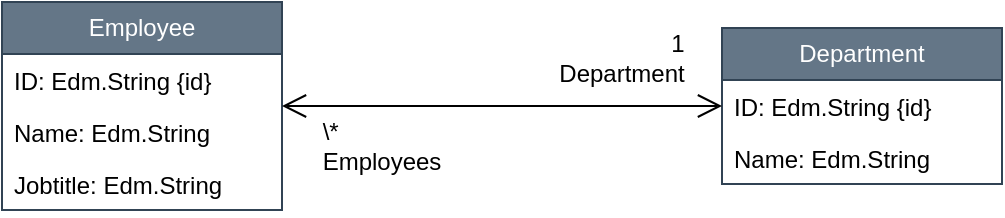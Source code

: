 <mxfile>
    <diagram name="api-1" id="EjO4HiSS11ZoHee_JRug">
        <mxGraphModel dx="1306" dy="1299" grid="1" gridSize="10" guides="1" tooltips="1" connect="1" arrows="1" fold="1" page="1" pageScale="1" pageWidth="850" pageHeight="1100" math="0" shadow="0">
            <root>
                <mxCell id="0"/>
                <mxCell id="1" parent="0"/>
                <mxCell id="DQ-6sMdtE_yKGO2NUZRS-1" value="Employee" style="swimlane;fontStyle=0;childLayout=stackLayout;horizontal=1;startSize=26;fillColor=#647687;horizontalStack=0;resizeParent=1;resizeParentMax=0;resizeLast=0;collapsible=1;marginBottom=0;whiteSpace=wrap;html=1;strokeColor=#314354;fontColor=#ffffff;" parent="1" vertex="1">
                    <mxGeometry x="160" y="220" width="140" height="104" as="geometry"/>
                </mxCell>
                <mxCell id="DQ-6sMdtE_yKGO2NUZRS-2" value="ID: Edm.String {id}" style="text;strokeColor=none;fillColor=none;align=left;verticalAlign=top;spacingLeft=4;spacingRight=4;overflow=hidden;rotatable=0;points=[[0,0.5],[1,0.5]];portConstraint=eastwest;whiteSpace=wrap;html=1;" parent="DQ-6sMdtE_yKGO2NUZRS-1" vertex="1">
                    <mxGeometry y="26" width="140" height="26" as="geometry"/>
                </mxCell>
                <mxCell id="DQ-6sMdtE_yKGO2NUZRS-3" value="Name: Edm.String" style="text;strokeColor=none;fillColor=none;align=left;verticalAlign=top;spacingLeft=4;spacingRight=4;overflow=hidden;rotatable=0;points=[[0,0.5],[1,0.5]];portConstraint=eastwest;whiteSpace=wrap;html=1;" parent="DQ-6sMdtE_yKGO2NUZRS-1" vertex="1">
                    <mxGeometry y="52" width="140" height="26" as="geometry"/>
                </mxCell>
                <mxCell id="DQ-6sMdtE_yKGO2NUZRS-4" value="Jobtitle: Edm.String" style="text;strokeColor=none;fillColor=none;align=left;verticalAlign=top;spacingLeft=4;spacingRight=4;overflow=hidden;rotatable=0;points=[[0,0.5],[1,0.5]];portConstraint=eastwest;whiteSpace=wrap;html=1;" parent="DQ-6sMdtE_yKGO2NUZRS-1" vertex="1">
                    <mxGeometry y="78" width="140" height="26" as="geometry"/>
                </mxCell>
                <mxCell id="zTBj_2CuTswkZanUlRRf-7" value="Department" style="swimlane;fontStyle=0;childLayout=stackLayout;horizontal=1;startSize=26;horizontalStack=0;resizeParent=1;resizeParentMax=0;resizeLast=0;collapsible=1;marginBottom=0;whiteSpace=wrap;html=1;fillColor=#647687;strokeColor=#314354;fontColor=#ffffff;" parent="1" vertex="1">
                    <mxGeometry x="520" y="233" width="140" height="78" as="geometry"/>
                </mxCell>
                <mxCell id="zTBj_2CuTswkZanUlRRf-8" value="ID: Edm.String {id}" style="text;strokeColor=none;fillColor=none;align=left;verticalAlign=top;spacingLeft=4;spacingRight=4;overflow=hidden;rotatable=0;points=[[0,0.5],[1,0.5]];portConstraint=eastwest;whiteSpace=wrap;html=1;" parent="zTBj_2CuTswkZanUlRRf-7" vertex="1">
                    <mxGeometry y="26" width="140" height="26" as="geometry"/>
                </mxCell>
                <mxCell id="zTBj_2CuTswkZanUlRRf-9" value="Name: Edm.String" style="text;strokeColor=none;fillColor=none;align=left;verticalAlign=top;spacingLeft=4;spacingRight=4;overflow=hidden;rotatable=0;points=[[0,0.5],[1,0.5]];portConstraint=eastwest;whiteSpace=wrap;html=1;" parent="zTBj_2CuTswkZanUlRRf-7" vertex="1">
                    <mxGeometry y="52" width="140" height="26" as="geometry"/>
                </mxCell>
                <mxCell id="zTBj_2CuTswkZanUlRRf-14" value="" style="endArrow=open;startArrow=open;html=1;rounded=0;startFill=0;endFill=0;endSize=10;startSize=10;" parent="1" source="DQ-6sMdtE_yKGO2NUZRS-1" target="zTBj_2CuTswkZanUlRRf-7" edge="1">
                    <mxGeometry width="50" height="50" relative="1" as="geometry">
                        <mxPoint x="380" y="487" as="sourcePoint"/>
                        <mxPoint x="540" y="272" as="targetPoint"/>
                    </mxGeometry>
                </mxCell>
                <mxCell id="ZQbqBnWHf6n8oa-0C1Kw-1" value="&lt;div style=&quot;text-align: left;&quot;&gt;&lt;span style=&quot;background-color: initial;&quot;&gt;\*&lt;/span&gt;&lt;/div&gt;&lt;div style=&quot;text-align: left;&quot;&gt;&lt;span style=&quot;background-color: initial;&quot;&gt;Employees&lt;/span&gt;&lt;/div&gt;" style="text;strokeColor=none;align=center;fillColor=none;html=1;verticalAlign=middle;whiteSpace=wrap;rounded=0;" parent="1" vertex="1">
                    <mxGeometry x="320" y="277" width="60" height="30" as="geometry"/>
                </mxCell>
                <mxCell id="ZQbqBnWHf6n8oa-0C1Kw-2" value="&lt;div style=&quot;&quot;&gt;&lt;div style=&quot;text-align: right;&quot;&gt;&lt;span style=&quot;background-color: initial;&quot;&gt;1&lt;/span&gt;&lt;/div&gt;&lt;div style=&quot;text-align: right;&quot;&gt;&lt;span style=&quot;background-color: initial;&quot;&gt;Department&lt;/span&gt;&lt;/div&gt;&lt;/div&gt;" style="text;strokeColor=none;align=center;fillColor=none;html=1;verticalAlign=middle;whiteSpace=wrap;rounded=0;" parent="1" vertex="1">
                    <mxGeometry x="440" y="233" width="60" height="30" as="geometry"/>
                </mxCell>
            </root>
        </mxGraphModel>
    </diagram>
    <diagram id="0CPCkknw8gVCiOM62pMd" name="api-2">
        <mxGraphModel grid="1" page="1" gridSize="10" guides="1" tooltips="1" connect="1" arrows="1" fold="1" pageScale="1" pageWidth="850" pageHeight="1100" math="0" shadow="0">
            <root>
                <mxCell id="0"/>
                <mxCell id="1" parent="0"/>
                <mxCell id="tGJ9_lwMkdlYArJJHZ5n-11" value="Employee_history" style="swimlane;fontStyle=0;childLayout=stackLayout;horizontal=1;startSize=26;fillColor=#647687;horizontalStack=0;resizeParent=1;resizeParentMax=0;resizeLast=0;collapsible=1;marginBottom=0;whiteSpace=wrap;html=1;strokeColor=#314354;fontColor=#ffffff;" vertex="1" parent="1">
                    <mxGeometry x="140" y="320" width="140" height="132" as="geometry"/>
                </mxCell>
                <mxCell id="tGJ9_lwMkdlYArJJHZ5n-12" value="From: Edm.Date {id}" style="text;strokeColor=none;fillColor=none;align=left;verticalAlign=top;spacingLeft=4;spacingRight=4;overflow=hidden;rotatable=0;points=[[0,0.5],[1,0.5]];portConstraint=eastwest;whiteSpace=wrap;html=1;" vertex="1" parent="tGJ9_lwMkdlYArJJHZ5n-11">
                    <mxGeometry y="26" width="140" height="28" as="geometry"/>
                </mxCell>
                <mxCell id="A7kr2BUiLCmLg605ZhEn-12" value="To: Edm.Date" style="text;strokeColor=none;fillColor=none;align=left;verticalAlign=top;spacingLeft=4;spacingRight=4;overflow=hidden;rotatable=0;points=[[0,0.5],[1,0.5]];portConstraint=eastwest;whiteSpace=wrap;html=1;" vertex="1" parent="tGJ9_lwMkdlYArJJHZ5n-11">
                    <mxGeometry y="54" width="140" height="26" as="geometry"/>
                </mxCell>
                <mxCell id="tGJ9_lwMkdlYArJJHZ5n-13" value="Name: Edm.String" style="text;strokeColor=none;fillColor=none;align=left;verticalAlign=top;spacingLeft=4;spacingRight=4;overflow=hidden;rotatable=0;points=[[0,0.5],[1,0.5]];portConstraint=eastwest;whiteSpace=wrap;html=1;" vertex="1" parent="tGJ9_lwMkdlYArJJHZ5n-11">
                    <mxGeometry y="80" width="140" height="26" as="geometry"/>
                </mxCell>
                <mxCell id="tGJ9_lwMkdlYArJJHZ5n-14" value="Jobtitle: Edm.String" style="text;strokeColor=none;fillColor=none;align=left;verticalAlign=top;spacingLeft=4;spacingRight=4;overflow=hidden;rotatable=0;points=[[0,0.5],[1,0.5]];portConstraint=eastwest;whiteSpace=wrap;html=1;" vertex="1" parent="tGJ9_lwMkdlYArJJHZ5n-11">
                    <mxGeometry y="106" width="140" height="26" as="geometry"/>
                </mxCell>
                <mxCell id="tGJ9_lwMkdlYArJJHZ5n-15" value="Department_history" style="swimlane;fontStyle=0;childLayout=stackLayout;horizontal=1;startSize=26;horizontalStack=0;resizeParent=1;resizeParentMax=0;resizeLast=0;collapsible=1;marginBottom=0;whiteSpace=wrap;html=1;fillColor=#647687;strokeColor=#314354;fontColor=#ffffff;" vertex="1" parent="1">
                    <mxGeometry x="500" y="322" width="140" height="130" as="geometry"/>
                </mxCell>
                <mxCell id="tGJ9_lwMkdlYArJJHZ5n-16" value="From: Edm.Date {id}" style="text;strokeColor=none;fillColor=none;align=left;verticalAlign=top;spacingLeft=4;spacingRight=4;overflow=hidden;rotatable=0;points=[[0,0.5],[1,0.5]];portConstraint=eastwest;whiteSpace=wrap;html=1;" vertex="1" parent="tGJ9_lwMkdlYArJJHZ5n-15">
                    <mxGeometry y="26" width="140" height="26" as="geometry"/>
                </mxCell>
                <mxCell id="A7kr2BUiLCmLg605ZhEn-13" value="To: Edm.Date" style="text;strokeColor=none;fillColor=none;align=left;verticalAlign=top;spacingLeft=4;spacingRight=4;overflow=hidden;rotatable=0;points=[[0,0.5],[1,0.5]];portConstraint=eastwest;whiteSpace=wrap;html=1;" vertex="1" parent="tGJ9_lwMkdlYArJJHZ5n-15">
                    <mxGeometry y="52" width="140" height="26" as="geometry"/>
                </mxCell>
                <mxCell id="4geJFlWAXh2WMSx4eKG4-5" value="Name: Edm.String" style="text;strokeColor=none;fillColor=none;align=left;verticalAlign=top;spacingLeft=4;spacingRight=4;overflow=hidden;rotatable=0;points=[[0,0.5],[1,0.5]];portConstraint=eastwest;whiteSpace=wrap;html=1;" vertex="1" parent="tGJ9_lwMkdlYArJJHZ5n-15">
                    <mxGeometry y="78" width="140" height="26" as="geometry"/>
                </mxCell>
                <mxCell id="tGJ9_lwMkdlYArJJHZ5n-17" value="Budget: Edm.Decimal" style="text;strokeColor=none;fillColor=none;align=left;verticalAlign=top;spacingLeft=4;spacingRight=4;overflow=hidden;rotatable=0;points=[[0,0.5],[1,0.5]];portConstraint=eastwest;whiteSpace=wrap;html=1;" vertex="1" parent="tGJ9_lwMkdlYArJJHZ5n-15">
                    <mxGeometry y="104" width="140" height="26" as="geometry"/>
                </mxCell>
                <mxCell id="A7kr2BUiLCmLg605ZhEn-1" value="Employee" style="swimlane;fontStyle=0;childLayout=stackLayout;horizontal=1;startSize=26;fillColor=#647687;horizontalStack=0;resizeParent=1;resizeParentMax=0;resizeLast=0;collapsible=1;marginBottom=0;whiteSpace=wrap;html=1;strokeColor=#314354;fontColor=#ffffff;" vertex="1" parent="1">
                    <mxGeometry x="140" y="190" width="140" height="52" as="geometry"/>
                </mxCell>
                <mxCell id="A7kr2BUiLCmLg605ZhEn-2" value="ID: Edm.String {id}" style="text;strokeColor=none;fillColor=none;align=left;verticalAlign=top;spacingLeft=4;spacingRight=4;overflow=hidden;rotatable=0;points=[[0,0.5],[1,0.5]];portConstraint=eastwest;whiteSpace=wrap;html=1;" vertex="1" parent="A7kr2BUiLCmLg605ZhEn-1">
                    <mxGeometry y="26" width="140" height="26" as="geometry"/>
                </mxCell>
                <mxCell id="A7kr2BUiLCmLg605ZhEn-5" value="Department" style="swimlane;fontStyle=0;childLayout=stackLayout;horizontal=1;startSize=26;horizontalStack=0;resizeParent=1;resizeParentMax=0;resizeLast=0;collapsible=1;marginBottom=0;whiteSpace=wrap;html=1;fillColor=#647687;strokeColor=#314354;fontColor=#ffffff;" vertex="1" parent="1">
                    <mxGeometry x="500" y="192" width="140" height="52" as="geometry"/>
                </mxCell>
                <mxCell id="A7kr2BUiLCmLg605ZhEn-6" value="ID: Edm.String {id}" style="text;strokeColor=none;fillColor=none;align=left;verticalAlign=top;spacingLeft=4;spacingRight=4;overflow=hidden;rotatable=0;points=[[0,0.5],[1,0.5]];portConstraint=eastwest;whiteSpace=wrap;html=1;" vertex="1" parent="A7kr2BUiLCmLg605ZhEn-5">
                    <mxGeometry y="26" width="140" height="26" as="geometry"/>
                </mxCell>
                <mxCell id="A7kr2BUiLCmLg605ZhEn-8" value="" style="endArrow=none;startArrow=open;html=1;rounded=0;startFill=0;endFill=0;endSize=10;startSize=10;" edge="1" parent="1" source="A7kr2BUiLCmLg605ZhEn-1" target="A7kr2BUiLCmLg605ZhEn-5">
                    <mxGeometry width="50" height="50" relative="1" as="geometry">
                        <mxPoint x="360" y="387" as="sourcePoint"/>
                        <mxPoint x="520" y="172" as="targetPoint"/>
                    </mxGeometry>
                </mxCell>
                <mxCell id="A7kr2BUiLCmLg605ZhEn-9" value="&lt;div style=&quot;text-align: left;&quot;&gt;&lt;span style=&quot;background-color: initial;&quot;&gt;\*&lt;/span&gt;&lt;/div&gt;&lt;div style=&quot;text-align: left;&quot;&gt;&lt;span style=&quot;background-color: initial;&quot;&gt;Employees&lt;/span&gt;&lt;/div&gt;" style="text;strokeColor=none;align=center;fillColor=none;html=1;verticalAlign=middle;whiteSpace=wrap;rounded=0;" vertex="1" parent="1">
                    <mxGeometry x="300" y="220" width="60" height="30" as="geometry"/>
                </mxCell>
                <mxCell id="4geJFlWAXh2WMSx4eKG4-1" value="" style="endArrow=diamondThin;startArrow=none;html=1;rounded=0;startFill=0;endFill=1;endSize=20;startSize=10;exitX=0.5;exitY=0;exitDx=0;exitDy=0;" edge="1" parent="1" source="tGJ9_lwMkdlYArJJHZ5n-15" target="A7kr2BUiLCmLg605ZhEn-5">
                    <mxGeometry width="50" height="50" relative="1" as="geometry">
                        <mxPoint x="270" y="228" as="sourcePoint"/>
                        <mxPoint x="510" y="228" as="targetPoint"/>
                    </mxGeometry>
                </mxCell>
                <mxCell id="4geJFlWAXh2WMSx4eKG4-2" value="&lt;div style=&quot;text-align: left;&quot;&gt;&lt;span style=&quot;background-color: initial;&quot;&gt;\*&lt;/span&gt;&lt;/div&gt;&lt;div style=&quot;text-align: left;&quot;&gt;history&lt;/div&gt;" style="text;strokeColor=none;align=center;fillColor=none;html=1;verticalAlign=middle;whiteSpace=wrap;rounded=0;" vertex="1" parent="1">
                    <mxGeometry x="570" y="282" width="60" height="30" as="geometry"/>
                </mxCell>
                <mxCell id="4geJFlWAXh2WMSx4eKG4-3" value="" style="endArrow=diamondThin;startArrow=none;html=1;rounded=0;startFill=0;endFill=1;endSize=20;startSize=10;exitX=0.5;exitY=0;exitDx=0;exitDy=0;" edge="1" parent="1" source="tGJ9_lwMkdlYArJJHZ5n-11" target="A7kr2BUiLCmLg605ZhEn-1">
                    <mxGeometry width="50" height="50" relative="1" as="geometry">
                        <mxPoint x="600" y="370" as="sourcePoint"/>
                        <mxPoint x="600" y="252" as="targetPoint"/>
                    </mxGeometry>
                </mxCell>
                <mxCell id="4geJFlWAXh2WMSx4eKG4-4" value="&lt;div style=&quot;text-align: left;&quot;&gt;&lt;span style=&quot;background-color: initial;&quot;&gt;\*&lt;/span&gt;&lt;/div&gt;&lt;div style=&quot;text-align: left;&quot;&gt;history&lt;/div&gt;" style="text;strokeColor=none;align=center;fillColor=none;html=1;verticalAlign=middle;whiteSpace=wrap;rounded=0;" vertex="1" parent="1">
                    <mxGeometry x="210" y="280" width="60" height="30" as="geometry"/>
                </mxCell>
                <mxCell id="oybXAxUS38R0ONOGhTzv-1" value="&lt;div style=&quot;&quot;&gt;&lt;div style=&quot;text-align: right;&quot;&gt;&lt;span style=&quot;background-color: initial;&quot;&gt;1&lt;/span&gt;&lt;/div&gt;&lt;div style=&quot;text-align: right;&quot;&gt;&lt;span style=&quot;background-color: initial;&quot;&gt;Department&lt;/span&gt;&lt;/div&gt;&lt;/div&gt;" style="text;strokeColor=none;align=center;fillColor=none;html=1;verticalAlign=middle;whiteSpace=wrap;rounded=0;" vertex="1" parent="1">
                    <mxGeometry x="420" y="240" width="60" height="30" as="geometry"/>
                </mxCell>
                <mxCell id="oybXAxUS38R0ONOGhTzv-2" value="" style="edgeStyle=elbowEdgeStyle;html=1;labelBackgroundColor=none;rounded=1;elbow=horizontal;endArrow=open;endFill=0;align=left;startSize=10;endSize=10;entryX=0;entryY=0.5;entryDx=0;entryDy=0;" edge="1" parent="1" source="tGJ9_lwMkdlYArJJHZ5n-11" target="A7kr2BUiLCmLg605ZhEn-6">
                    <mxGeometry width="80" height="80" relative="1" as="geometry">
                        <mxPoint x="300" y="560" as="sourcePoint"/>
                        <mxPoint x="380" y="480" as="targetPoint"/>
                        <Array as="points">
                            <mxPoint x="400" y="310"/>
                        </Array>
                    </mxGeometry>
                </mxCell>
            </root>
        </mxGraphModel>
    </diagram>
</mxfile>
